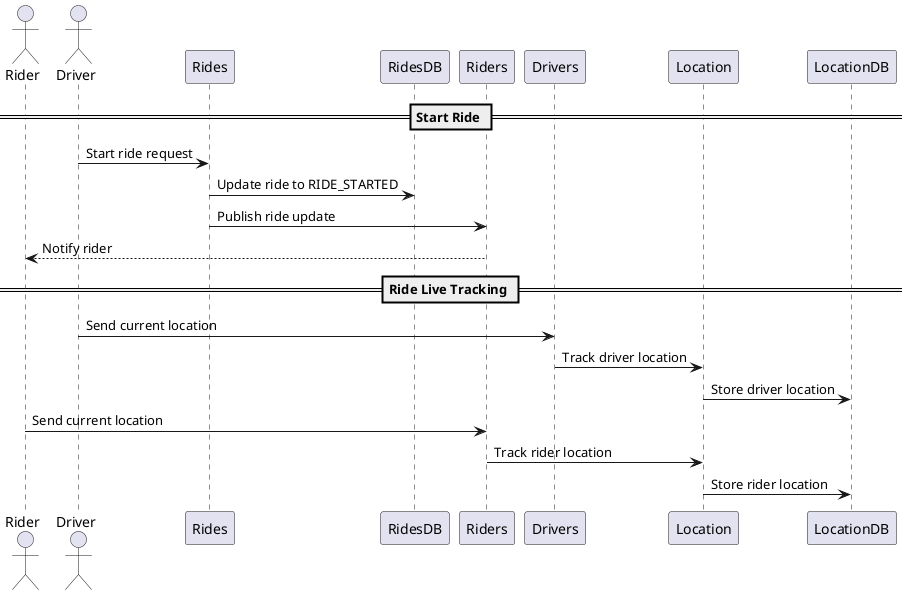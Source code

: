 @startuml Ride Started Flow

actor Rider
actor Driver

== Start Ride ==
Driver->Rides: Start ride request
Rides->RidesDB: Update ride to RIDE_STARTED
Rides->Riders: Publish ride update
Riders-->Rider: Notify rider

== Ride Live Tracking ==
Driver->Drivers: Send current location
Drivers->Location: Track driver location
Location->LocationDB: Store driver location

Rider->Riders: Send current location
Riders->Location: Track rider location
Location->LocationDB: Store rider location

@enduml